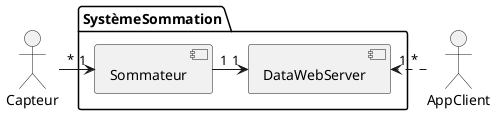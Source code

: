 @startuml Vue contexte
Actor AppClient
actor Capteur  as c
package SystèmeSommation {
[Sommateur] as s
[DataWebServer] as DS
}
c "*" -> "1" s
s "1" -> "1" DS
AppClient "*" .> "1" DS

@enduml

@startuml Vue composant et connecteur
Actor AppClient
[DataWebServer] as DS
[Capteur 1] as c1
[Capteur 2] as c2
[Capteur 3] as c3
[Sommateur 1] as s1
[Sommateur 2] as s2
[Sommateur 3] as s3
[Vote] as V

c1 --> V
c2 --> V
c3 --> V
V --> s1
V --> s2
V --> s3
V --> DS
[Orchestrateur] as M
M .u.> s1
M .u.> s2
M .u.> s3
V ..> M
AppClient .r.> DS

@enduml

@startuml C&C with interface
Actor AppClient

[Capteur 1..3] as C
[Orchestrateur] as O
() "IOrchestrateurCtrl" as IOC
[Vote] as V
() ISommateur as IV
() "IDataWebServer" as IDWS
[DataWebServer] as DWS

() "ISommateur" as IS
[Sommateur 1..3] as S
() "ISommateurCtrl" as ISC


C ..> IV
IV -- V
V ..> IS
IS --> S
V --> IDWS
IDWS -- DWS
AppClient --> IDWS

S -- ISC
O .u.> ISC

V ..> IOC
IOC -- O

@enduml

@startuml Allocation: Vue de déploiement
Actor AppClient



node MVCapteur1 <<ESP8266>> {
[Capteur 1] as C
}
node vm1{
[Orchestrateur] as O
() "IOrchestrateurCtrl" as IOC
[Vote] as V
() ISommateur as IV
() "IDataWebServer" as IDWS
[DataWebServer] as DWS

}


' () ISommateur as ISOM

node Sommateur<<redondance active 3 instance>>{
  () "ISommateur" as IS
  [Sommateur] as S
  () "ISommateurCtrl" as ISC
}

C ..> IV
IV -- V
V ..> IS
IS -- S

V ..> IDWS
IDWS -- DWS

IOC -- O
O ..> ISC 
ISC -- S

V ..> IOC

AppClient --> IDWS

@enduml


@startuml Opération normal
skinparam style strictuml 
Actor "<<Système externe>>\nCapteur x" as C
participant "vote:IVote" as IV
participant "sommateur[i]:ISommateur" as IS
participant "DataWebServer:IDataWebServer" as IDS
participant "orchestrator:IOrchestrateurCtrl" as IOC


note right of C: A quelle fréquence
C -> IV: addValue(id:integer, value:float)
par 
  IS -> IV: [id,value] = updatedSommation(\nidSommateur:integer,\nshadow:boolean,\nidCapteur:integer, \nvalue:float)
  note right of IV: wait 1 sec maximum
  IV --> IV: waitOrTimeout(length:int)  
end



' note right of IV: map[id] = [datetime,map[id] + value]
' IV -> IV: sommatorStillInShadow = \nupdateData(id:integer,shadown:boolean, value:float)

' note right of IV: quel delta de datetime est acceptable < 1ms?
' note right of IV: Comment le IVote change l'état du sommateur pour shadow: false \n voir le return sommatorStillInShadow
IV->IV: [value,idSommateurInError]=\ncanSendSommationData(\nid1,value1,id2,value2,id3,value3)
opt  value != null
  IV -> IDS: updateData(id:integer, name:string, value:float)
end

opt  idSommateurInError  !=  null
  note right of IV: voir diagramme 4.1
  IV -> IOC: sommateurDefectueux(idSommateur:integer)
end
@enduml

@startuml App client fait la lecture des données
skinparam style strictuml 
Actor "<<client web>>\nAppClient" as C
participant "dataWebServer:IDataWebServer" as S
C -> S: token:string = authenticate(clientId:string, clientKey:string)
alt clientValid
C -> S: res = getSommationData(clientToken:string)
end

@enduml

@startuml Détection d'un problème au niveau du composant de vote
skinparam style strictuml 
Actor "vote:IVote" as IV
participant "orchestrateur:IOrchestrateurCtrl" as IOC
participant "map<id,Sommateur>" as map
participant "sommateurFonctionnel:ISommateurCtrl" as ISF
participant "sommateurDefectueux:ISommateurCtrl" as ISD
participant "vote:IVoteCtrl" as IVC

IV -> IOC: sommateurDefectueux(idSommateur:integer)
IOC -> map: sommateurDefectueux = get(idSommateur:integer)
IOC -> IOC: sommateurFonctionnel = \ngetSommateurFonctionne(idSommateurDefectueux:integer)
note right of IOC: Il faudrait peut être mette la switch sur pause le temps d'ajouter le nouveau sommateur
IOC -> ISF: states:[id:integer,value:float]=getCurrentState()
note right of IOC: Doit passer par l'api docker de la machine virtuelle?
IOC -> Sommateur**: nouveauSommateur = new(id:integer, states:[id:integer,value:float],vote:IVote)
note right of IOC: est ce que le monitorCtrl connait la ISWITCH pour ajouter le nouveau sommateur
IOC -> IVC: replaceSommateur(sommateurDefectueux:ISommateur,nouveauSommateur:ISommateur)
IOC -> map: add(id:integer, nouveauSommateur:ISommateur)
note right of IOC: envoie la commande \nau serveur docker\nde la machine virtuelle
IOC -> ISD: kill()

' participant "<<interface>>\nISwitch" as SW
' participant "<<interface>>\nISommateur" as IS
' participant "<<interface>>\nISommateurCtrl" as ISC
' participant "<<interface>>\nISwitchCtrl" as ISWC
' participant "<<interface webServer>>\nIDataWebServer" as IDWS

@enduml




@startuml vue module
package SystemeSommation{

  class "SommateurInfo" as SI {
    id:integer,
    url:string,
    port:string
    static string filename
    static sommateurs:Sommateur[3] = readFromFile(filename:string)
    static saveToFile(filename:string)
  }
  Interface "IOrchestrateurCtrl" as IOC {
      sommateurDefectueux(idSommateur:integer)
      sommateurFonctionnel = getSommateurFonctionne(idSommateurDefectueux:integer)
      nouveauSommateur:ISommateurCtrl = createSommateur(id:integer, states:[id:integer,value:float],vote:IVote)
      replaceSommateur(sommateurDefectueux:ISommateur,nouveauSommateur:ISommateur)
  }
  class "Orchestrateur" as O {
    sommateurs:ISommateurCtrl[3]
    Orchestrateur(sommateurInfo:ISommateurInfo[3])
  }
  IOC <|.. O

  interface "ISommateur" as IV {
      [id,value] = updatedSommation(\nidSommateur:integer,\nshadow:boolean,\nidCapteur:integer, \nvalue:float)
  }
  class "Vote" as V {
    Vote(dataWebServer:IDataWebServer,orchestrateur:IOrchestrateurCtrl,sommateurInfo:SommateurInfo[3],securityToken:string)
    [value,idSommateurInError]=\ncanSendSommationData(\nid1,value1,id2,value2,id3,value3)
    url:string
    port:string
    securityToken:string
    sommateurs:ISommateur[3]
    orchestrateur:IOrchestrateurCtrl
    dataWebServer:IDataWebServer
  }
  IV <|.d. V

  interface "IDataWebServer" as IDWS {
    updateData(id:integer, name:string, value:float)
    token:string = authenticate(clientId:string, clientKey:string)
    res:[capteur_id:integer,value:float] = getSommationData(clientToken:string)
  }
  class "DataWebServer" as DWS {
    DataWebServer(url:string, port:string)
    url:string
    port:string
  }
  IDWS <|.. DWS
}
package Capteur{
  class "Capteur" as C{
      id:integer
      frequence:int 
      name:string
      value:float
      urlSommateur: string
      portSommateur:string
      token: string
      Capteur(id:integer,frequence:int,  name:string,  urlSommateur:string, portSommateur:string, sommateurToken:string)
  }
}

package Sommateur{
interface "ISommateur" as IS {
  [id,value] = updatedSommation(\nidSommateur:integer,\nshadow:boolean,\nidCapteur:integer, \nvalue:float)
}
interface "ISommateurCtrl" as ISC {
  states:[id:integer,value:float]=getCurrentState()
  kill()
}
class "Sommateur" as S{
    id:integer
    shadow:boolean
    Sommateur(id:integer,url:string, port:string, shadow:boolean)
     waitOrTimeout(length:int)  
}
S ..|> IS
S ..|> ISC 
}
class AppClient
AppClient -r-> IDWS: [[id:integer,value:float]]:json =  http://host/getCurrentStates()

C "*" --> "1" IV: http://host/sommation?value=123.44&id=1
V --> IS: http://host/sommation?value=123.44&id=1
V --> IDWS

V --> IOC

O --> ISC: [[id:integer,value:float]]:json= http://host/ctrl/getCurrentStates()\nhttp://host/ctrl/kill

V -- "3" SI
O -- "3" SI
@enduml



- 

**Machine virtuelle des capteurs**

- 
